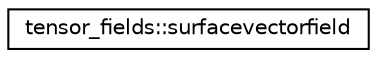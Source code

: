 digraph "Graphical Class Hierarchy"
{
 // LATEX_PDF_SIZE
  edge [fontname="Helvetica",fontsize="10",labelfontname="Helvetica",labelfontsize="10"];
  node [fontname="Helvetica",fontsize="10",shape=record];
  rankdir="LR";
  Node0 [label="tensor_fields::surfacevectorfield",height=0.2,width=0.4,color="black", fillcolor="white", style="filled",URL="$structtensor__fields_1_1surfacevectorfield.html",tooltip=" "];
}
